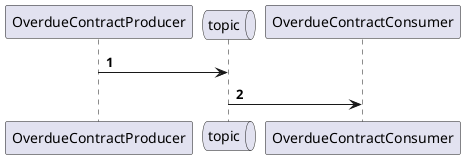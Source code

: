 @startuml
'https://plantuml.com/sequence-diagram

autonumber

participant OverdueContractProducer
queue topic
participant OverdueContractConsumer

OverdueContractProducer -> topic
topic -> OverdueContractConsumer

@enduml